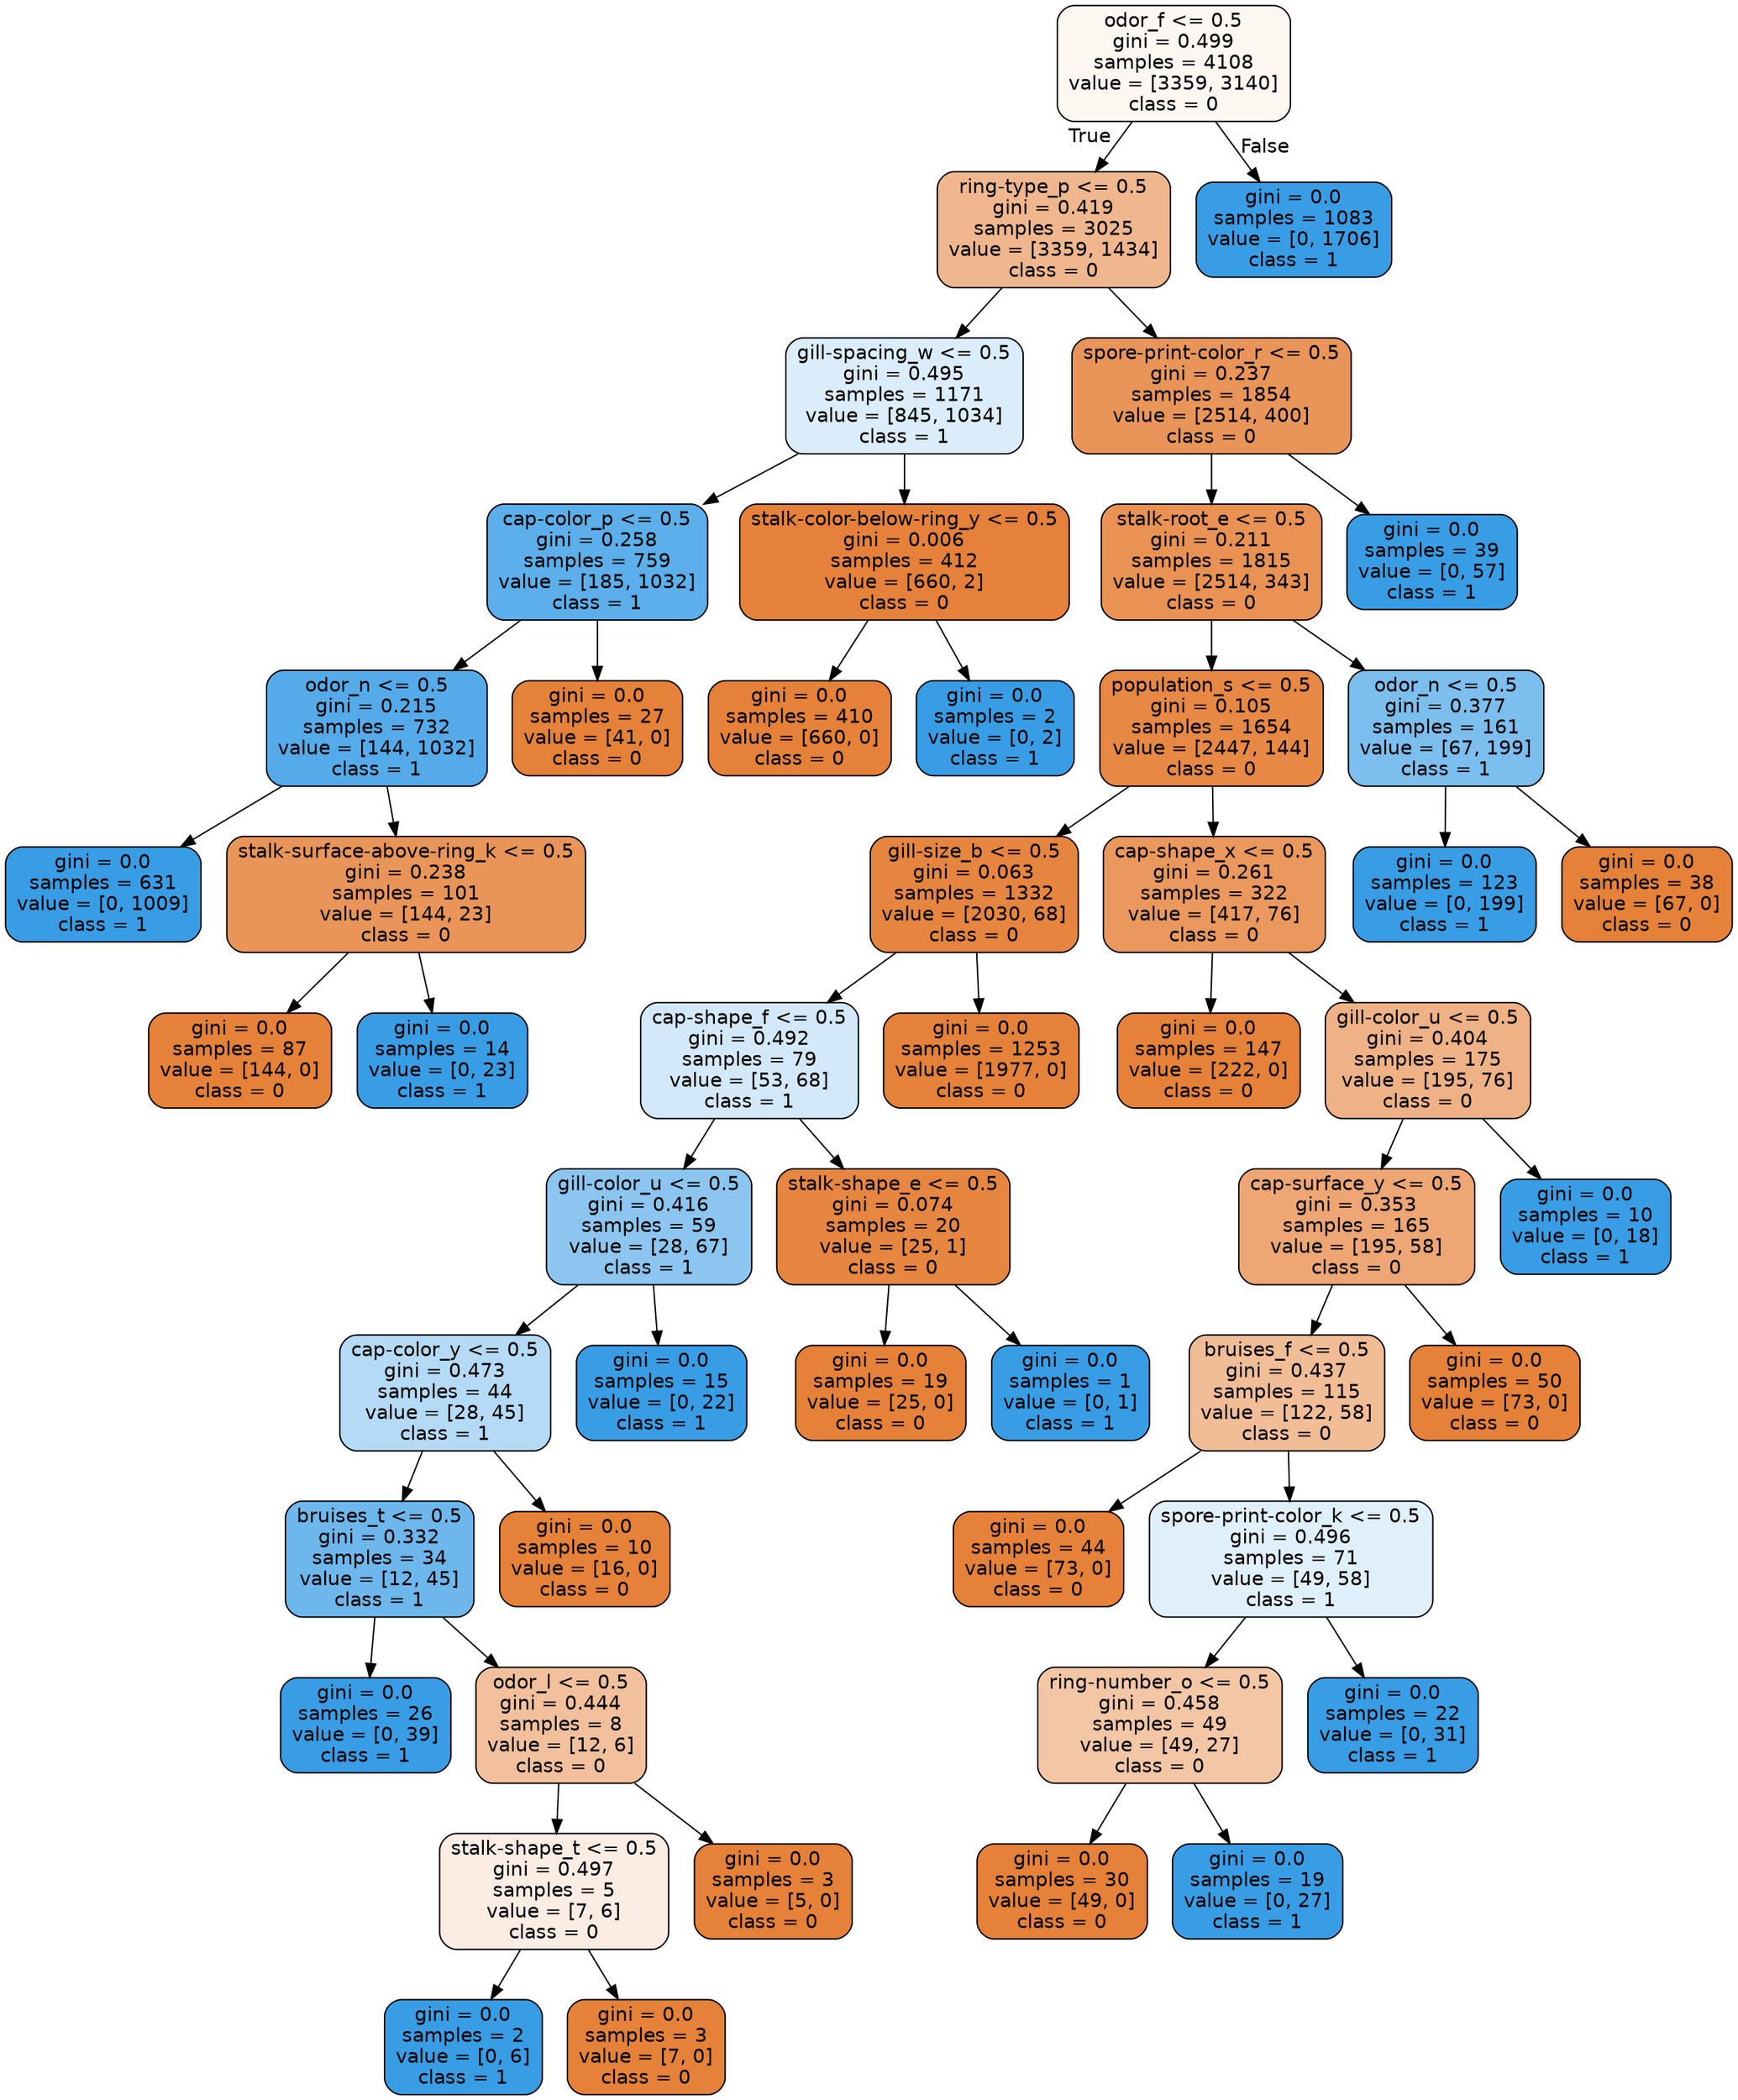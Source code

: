 digraph Tree {
node [shape=box, style="filled, rounded", color="black", fontname="helvetica"] ;
edge [fontname="helvetica"] ;
0 [label="odor_f <= 0.5\ngini = 0.499\nsamples = 4108\nvalue = [3359, 3140]\nclass = 0", fillcolor="#fdf7f2"] ;
1 [label="ring-type_p <= 0.5\ngini = 0.419\nsamples = 3025\nvalue = [3359, 1434]\nclass = 0", fillcolor="#f0b78e"] ;
0 -> 1 [labeldistance=2.5, labelangle=45, headlabel="True"] ;
2 [label="gill-spacing_w <= 0.5\ngini = 0.495\nsamples = 1171\nvalue = [845, 1034]\nclass = 1", fillcolor="#dbedfa"] ;
1 -> 2 ;
3 [label="cap-color_p <= 0.5\ngini = 0.258\nsamples = 759\nvalue = [185, 1032]\nclass = 1", fillcolor="#5cafea"] ;
2 -> 3 ;
4 [label="odor_n <= 0.5\ngini = 0.215\nsamples = 732\nvalue = [144, 1032]\nclass = 1", fillcolor="#55abe9"] ;
3 -> 4 ;
5 [label="gini = 0.0\nsamples = 631\nvalue = [0, 1009]\nclass = 1", fillcolor="#399de5"] ;
4 -> 5 ;
6 [label="stalk-surface-above-ring_k <= 0.5\ngini = 0.238\nsamples = 101\nvalue = [144, 23]\nclass = 0", fillcolor="#e99559"] ;
4 -> 6 ;
7 [label="gini = 0.0\nsamples = 87\nvalue = [144, 0]\nclass = 0", fillcolor="#e58139"] ;
6 -> 7 ;
8 [label="gini = 0.0\nsamples = 14\nvalue = [0, 23]\nclass = 1", fillcolor="#399de5"] ;
6 -> 8 ;
9 [label="gini = 0.0\nsamples = 27\nvalue = [41, 0]\nclass = 0", fillcolor="#e58139"] ;
3 -> 9 ;
10 [label="stalk-color-below-ring_y <= 0.5\ngini = 0.006\nsamples = 412\nvalue = [660, 2]\nclass = 0", fillcolor="#e5813a"] ;
2 -> 10 ;
11 [label="gini = 0.0\nsamples = 410\nvalue = [660, 0]\nclass = 0", fillcolor="#e58139"] ;
10 -> 11 ;
12 [label="gini = 0.0\nsamples = 2\nvalue = [0, 2]\nclass = 1", fillcolor="#399de5"] ;
10 -> 12 ;
13 [label="spore-print-color_r <= 0.5\ngini = 0.237\nsamples = 1854\nvalue = [2514, 400]\nclass = 0", fillcolor="#e99559"] ;
1 -> 13 ;
14 [label="stalk-root_e <= 0.5\ngini = 0.211\nsamples = 1815\nvalue = [2514, 343]\nclass = 0", fillcolor="#e99254"] ;
13 -> 14 ;
15 [label="population_s <= 0.5\ngini = 0.105\nsamples = 1654\nvalue = [2447, 144]\nclass = 0", fillcolor="#e78845"] ;
14 -> 15 ;
16 [label="gill-size_b <= 0.5\ngini = 0.063\nsamples = 1332\nvalue = [2030, 68]\nclass = 0", fillcolor="#e68540"] ;
15 -> 16 ;
17 [label="cap-shape_f <= 0.5\ngini = 0.492\nsamples = 79\nvalue = [53, 68]\nclass = 1", fillcolor="#d3e9f9"] ;
16 -> 17 ;
18 [label="gill-color_u <= 0.5\ngini = 0.416\nsamples = 59\nvalue = [28, 67]\nclass = 1", fillcolor="#8cc6f0"] ;
17 -> 18 ;
19 [label="cap-color_y <= 0.5\ngini = 0.473\nsamples = 44\nvalue = [28, 45]\nclass = 1", fillcolor="#b4daf5"] ;
18 -> 19 ;
20 [label="bruises_t <= 0.5\ngini = 0.332\nsamples = 34\nvalue = [12, 45]\nclass = 1", fillcolor="#6eb7ec"] ;
19 -> 20 ;
21 [label="gini = 0.0\nsamples = 26\nvalue = [0, 39]\nclass = 1", fillcolor="#399de5"] ;
20 -> 21 ;
22 [label="odor_l <= 0.5\ngini = 0.444\nsamples = 8\nvalue = [12, 6]\nclass = 0", fillcolor="#f2c09c"] ;
20 -> 22 ;
23 [label="stalk-shape_t <= 0.5\ngini = 0.497\nsamples = 5\nvalue = [7, 6]\nclass = 0", fillcolor="#fbede3"] ;
22 -> 23 ;
24 [label="gini = 0.0\nsamples = 2\nvalue = [0, 6]\nclass = 1", fillcolor="#399de5"] ;
23 -> 24 ;
25 [label="gini = 0.0\nsamples = 3\nvalue = [7, 0]\nclass = 0", fillcolor="#e58139"] ;
23 -> 25 ;
26 [label="gini = 0.0\nsamples = 3\nvalue = [5, 0]\nclass = 0", fillcolor="#e58139"] ;
22 -> 26 ;
27 [label="gini = 0.0\nsamples = 10\nvalue = [16, 0]\nclass = 0", fillcolor="#e58139"] ;
19 -> 27 ;
28 [label="gini = 0.0\nsamples = 15\nvalue = [0, 22]\nclass = 1", fillcolor="#399de5"] ;
18 -> 28 ;
29 [label="stalk-shape_e <= 0.5\ngini = 0.074\nsamples = 20\nvalue = [25, 1]\nclass = 0", fillcolor="#e68641"] ;
17 -> 29 ;
30 [label="gini = 0.0\nsamples = 19\nvalue = [25, 0]\nclass = 0", fillcolor="#e58139"] ;
29 -> 30 ;
31 [label="gini = 0.0\nsamples = 1\nvalue = [0, 1]\nclass = 1", fillcolor="#399de5"] ;
29 -> 31 ;
32 [label="gini = 0.0\nsamples = 1253\nvalue = [1977, 0]\nclass = 0", fillcolor="#e58139"] ;
16 -> 32 ;
33 [label="cap-shape_x <= 0.5\ngini = 0.261\nsamples = 322\nvalue = [417, 76]\nclass = 0", fillcolor="#ea985d"] ;
15 -> 33 ;
34 [label="gini = 0.0\nsamples = 147\nvalue = [222, 0]\nclass = 0", fillcolor="#e58139"] ;
33 -> 34 ;
35 [label="gill-color_u <= 0.5\ngini = 0.404\nsamples = 175\nvalue = [195, 76]\nclass = 0", fillcolor="#efb286"] ;
33 -> 35 ;
36 [label="cap-surface_y <= 0.5\ngini = 0.353\nsamples = 165\nvalue = [195, 58]\nclass = 0", fillcolor="#eda674"] ;
35 -> 36 ;
37 [label="bruises_f <= 0.5\ngini = 0.437\nsamples = 115\nvalue = [122, 58]\nclass = 0", fillcolor="#f1bd97"] ;
36 -> 37 ;
38 [label="gini = 0.0\nsamples = 44\nvalue = [73, 0]\nclass = 0", fillcolor="#e58139"] ;
37 -> 38 ;
39 [label="spore-print-color_k <= 0.5\ngini = 0.496\nsamples = 71\nvalue = [49, 58]\nclass = 1", fillcolor="#e0f0fb"] ;
37 -> 39 ;
40 [label="ring-number_o <= 0.5\ngini = 0.458\nsamples = 49\nvalue = [49, 27]\nclass = 0", fillcolor="#f3c6a6"] ;
39 -> 40 ;
41 [label="gini = 0.0\nsamples = 30\nvalue = [49, 0]\nclass = 0", fillcolor="#e58139"] ;
40 -> 41 ;
42 [label="gini = 0.0\nsamples = 19\nvalue = [0, 27]\nclass = 1", fillcolor="#399de5"] ;
40 -> 42 ;
43 [label="gini = 0.0\nsamples = 22\nvalue = [0, 31]\nclass = 1", fillcolor="#399de5"] ;
39 -> 43 ;
44 [label="gini = 0.0\nsamples = 50\nvalue = [73, 0]\nclass = 0", fillcolor="#e58139"] ;
36 -> 44 ;
45 [label="gini = 0.0\nsamples = 10\nvalue = [0, 18]\nclass = 1", fillcolor="#399de5"] ;
35 -> 45 ;
46 [label="odor_n <= 0.5\ngini = 0.377\nsamples = 161\nvalue = [67, 199]\nclass = 1", fillcolor="#7cbeee"] ;
14 -> 46 ;
47 [label="gini = 0.0\nsamples = 123\nvalue = [0, 199]\nclass = 1", fillcolor="#399de5"] ;
46 -> 47 ;
48 [label="gini = 0.0\nsamples = 38\nvalue = [67, 0]\nclass = 0", fillcolor="#e58139"] ;
46 -> 48 ;
49 [label="gini = 0.0\nsamples = 39\nvalue = [0, 57]\nclass = 1", fillcolor="#399de5"] ;
13 -> 49 ;
50 [label="gini = 0.0\nsamples = 1083\nvalue = [0, 1706]\nclass = 1", fillcolor="#399de5"] ;
0 -> 50 [labeldistance=2.5, labelangle=-45, headlabel="False"] ;
}